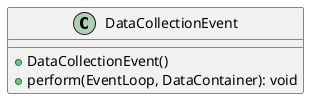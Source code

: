 @startuml

    class DataCollectionEvent {
        +DataCollectionEvent()
        +perform(EventLoop, DataContainer): void
    }

@enduml
